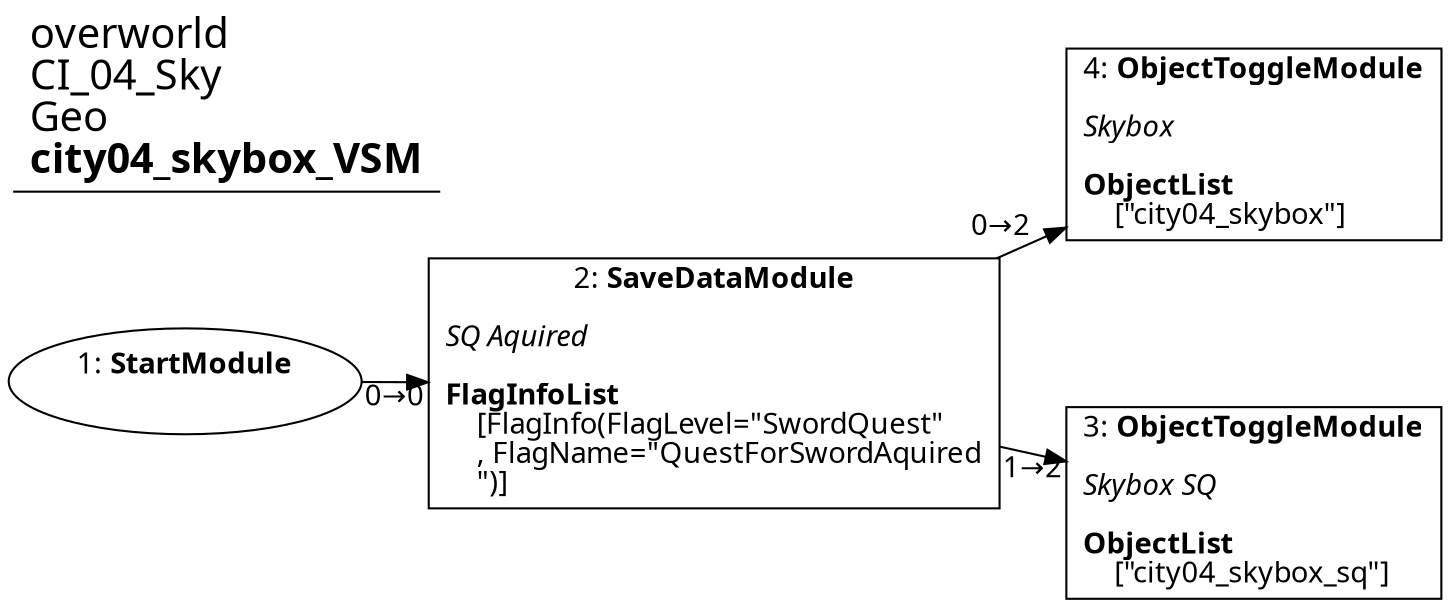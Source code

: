 digraph {
    layout = fdp;
    overlap = prism;
    sep = "+16";
    splines = spline;

    node [ shape = box ];

    graph [ fontname = "Segoe UI" ];
    node [ fontname = "Segoe UI" ];
    edge [ fontname = "Segoe UI" ];

    1 [ label = <1: <b>StartModule</b><br/><br/>> ];
    1 [ shape = oval ]
    1 [ pos = "0.22500001,-0.29200003!" ];
    1 -> 2 [ label = "0→0" ];

    2 [ label = <2: <b>SaveDataModule</b><br/><br/><i>SQ Aquired<br align="left"/></i><br align="left"/><b>FlagInfoList</b><br align="left"/>    [FlagInfo(FlagLevel=&quot;SwordQuest&quot;<br align="left"/>    , FlagName=&quot;QuestForSwordAquired<br align="left"/>    &quot;)]<br align="left"/>> ];
    2 [ pos = "0.45000002,-0.29200003!" ];
    2 -> 3 [ label = "1→2" ];
    2 -> 4 [ label = "0→2" ];

    3 [ label = <3: <b>ObjectToggleModule</b><br/><br/><i>Skybox SQ<br align="left"/></i><br align="left"/><b>ObjectList</b><br align="left"/>    [&quot;city04_skybox_sq&quot;]<br align="left"/>> ];
    3 [ pos = "0.75500005,-0.36!" ];

    4 [ label = <4: <b>ObjectToggleModule</b><br/><br/><i>Skybox<br align="left"/></i><br align="left"/><b>ObjectList</b><br align="left"/>    [&quot;city04_skybox&quot;]<br align="left"/>> ];
    4 [ pos = "0.749,-0.16000001!" ];

    title [ pos = "0.224,-0.15900001!" ];
    title [ shape = underline ];
    title [ label = <<font point-size="20">overworld<br align="left"/>CI_04_Sky<br align="left"/>Geo<br align="left"/><b>city04_skybox_VSM</b><br align="left"/></font>> ];
}

